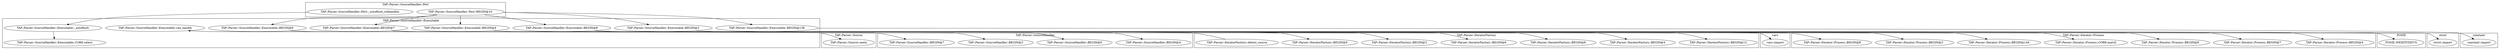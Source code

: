 digraph {
graph [overlap=false]
subgraph cluster_TAP_Parser_SourceHandler_Perl {
	label="TAP::Parser::SourceHandler::Perl";
	"TAP::Parser::SourceHandler::Perl::BEGIN@10";
	"TAP::Parser::SourceHandler::Perl::_autoflush_stdhandles";
}
subgraph cluster_vars {
	label="vars";
	"vars::import";
}
subgraph cluster_strict {
	label="strict";
	"strict::import";
}
subgraph cluster_TAP_Parser_SourceHandler {
	label="TAP::Parser::SourceHandler";
	"TAP::Parser::SourceHandler::BEGIN@4";
	"TAP::Parser::SourceHandler::BEGIN@6";
	"TAP::Parser::SourceHandler::BEGIN@3";
	"TAP::Parser::SourceHandler::BEGIN@7";
}
subgraph cluster_TAP_Parser_SourceHandler_Executable {
	label="TAP::Parser::SourceHandler::Executable";
	"TAP::Parser::SourceHandler::Executable::can_handle";
	"TAP::Parser::SourceHandler::Executable::BEGIN@6";
	"TAP::Parser::SourceHandler::Executable::BEGIN@7";
	"TAP::Parser::SourceHandler::Executable::BEGIN@4";
	"TAP::Parser::SourceHandler::Executable::_autoflush";
	"TAP::Parser::SourceHandler::Executable::BEGIN@8";
	"TAP::Parser::SourceHandler::Executable::BEGIN@3";
	"TAP::Parser::SourceHandler::Executable::CORE:select";
	"TAP::Parser::SourceHandler::Executable::BEGIN@138";
}
subgraph cluster_constant {
	label="constant";
	"constant::import";
}
subgraph cluster_TAP_Parser_Source {
	label="TAP::Parser::Source";
	"TAP::Parser::Source::meta";
}
subgraph cluster_TAP_Parser_Iterator_Process {
	label="TAP::Parser::Iterator::Process";
	"TAP::Parser::Iterator::Process::BEGIN@8";
	"TAP::Parser::Iterator::Process::BEGIN@4";
	"TAP::Parser::Iterator::Process::BEGIN@7";
	"TAP::Parser::Iterator::Process::BEGIN@6";
	"TAP::Parser::Iterator::Process::CORE:match";
	"TAP::Parser::Iterator::Process::BEGIN@144";
	"TAP::Parser::Iterator::Process::BEGIN@3";
}
subgraph cluster_POSIX {
	label="POSIX";
	"POSIX::WEXITSTATUS";
}
subgraph cluster_TAP_Parser_IteratorFactory {
	label="TAP::Parser::IteratorFactory";
	"TAP::Parser::IteratorFactory::BEGIN@6";
	"TAP::Parser::IteratorFactory::BEGIN@3";
	"TAP::Parser::IteratorFactory::BEGIN@9";
	"TAP::Parser::IteratorFactory::BEGIN@13";
	"TAP::Parser::IteratorFactory::BEGIN@4";
	"TAP::Parser::IteratorFactory::detect_source";
	"TAP::Parser::IteratorFactory::BEGIN@8";
}
"TAP::Parser::SourceHandler::Executable::BEGIN@8" -> "TAP::Parser::Iterator::Process::BEGIN@3";
"TAP::Parser::SourceHandler::Executable::can_handle" -> "TAP::Parser::Source::meta";
"TAP::Parser::SourceHandler::Executable::BEGIN@8" -> "TAP::Parser::Iterator::Process::BEGIN@6";
"TAP::Parser::SourceHandler::Executable::_autoflush" -> "TAP::Parser::SourceHandler::Executable::CORE:select";
"TAP::Parser::SourceHandler::Executable::BEGIN@7" -> "TAP::Parser::IteratorFactory::BEGIN@3";
"TAP::Parser::SourceHandler::Executable::BEGIN@7" -> "TAP::Parser::IteratorFactory::BEGIN@6";
"TAP::Parser::SourceHandler::Perl::BEGIN@10" -> "TAP::Parser::SourceHandler::Executable::BEGIN@8";
"TAP::Parser::SourceHandler::Executable::BEGIN@6" -> "TAP::Parser::SourceHandler::BEGIN@3";
"TAP::Parser::SourceHandler::Executable::BEGIN@7" -> "TAP::Parser::IteratorFactory::BEGIN@13";
"TAP::Parser::SourceHandler::Perl::BEGIN@10" -> "TAP::Parser::SourceHandler::Executable::BEGIN@4";
"TAP::Parser::SourceHandler::Perl::BEGIN@10" -> "TAP::Parser::SourceHandler::Executable::BEGIN@3";
"TAP::Parser::SourceHandler::Executable::BEGIN@8" -> "POSIX::WEXITSTATUS";
"TAP::Parser::SourceHandler::Executable::BEGIN@6" -> "TAP::Parser::SourceHandler::BEGIN@7";
"TAP::Parser::SourceHandler::Perl::BEGIN@10" -> "TAP::Parser::SourceHandler::Executable::BEGIN@138";
"TAP::Parser::SourceHandler::Executable::BEGIN@8" -> "TAP::Parser::Iterator::Process::BEGIN@7";
"TAP::Parser::SourceHandler::Perl::BEGIN@10" -> "TAP::Parser::SourceHandler::Executable::BEGIN@6";
"TAP::Parser::SourceHandler::Executable::BEGIN@8" -> "TAP::Parser::Iterator::Process::BEGIN@144";
"TAP::Parser::SourceHandler::Executable::BEGIN@8" -> "TAP::Parser::Iterator::Process::CORE:match";
"TAP::Parser::SourceHandler::Executable::BEGIN@7" -> "TAP::Parser::IteratorFactory::BEGIN@4";
"TAP::Parser::SourceHandler::Executable::BEGIN@138" -> "constant::import";
"TAP::Parser::SourceHandler::Executable::BEGIN@7" -> "TAP::Parser::IteratorFactory::BEGIN@9";
"TAP::Parser::SourceHandler::Executable::BEGIN@8" -> "TAP::Parser::Iterator::Process::BEGIN@8";
"TAP::Parser::IteratorFactory::detect_source" -> "TAP::Parser::SourceHandler::Executable::can_handle";
"TAP::Parser::SourceHandler::Perl::BEGIN@10" -> "TAP::Parser::SourceHandler::Executable::BEGIN@7";
"TAP::Parser::SourceHandler::Executable::BEGIN@7" -> "TAP::Parser::IteratorFactory::BEGIN@8";
"TAP::Parser::SourceHandler::Executable::BEGIN@4" -> "vars::import";
"TAP::Parser::SourceHandler::Executable::BEGIN@8" -> "TAP::Parser::Iterator::Process::BEGIN@4";
"TAP::Parser::SourceHandler::Executable::BEGIN@6" -> "TAP::Parser::SourceHandler::BEGIN@4";
"TAP::Parser::SourceHandler::Perl::_autoflush_stdhandles" -> "TAP::Parser::SourceHandler::Executable::_autoflush";
"TAP::Parser::SourceHandler::Executable::BEGIN@6" -> "TAP::Parser::SourceHandler::BEGIN@6";
"TAP::Parser::SourceHandler::Executable::BEGIN@3" -> "strict::import";
}

